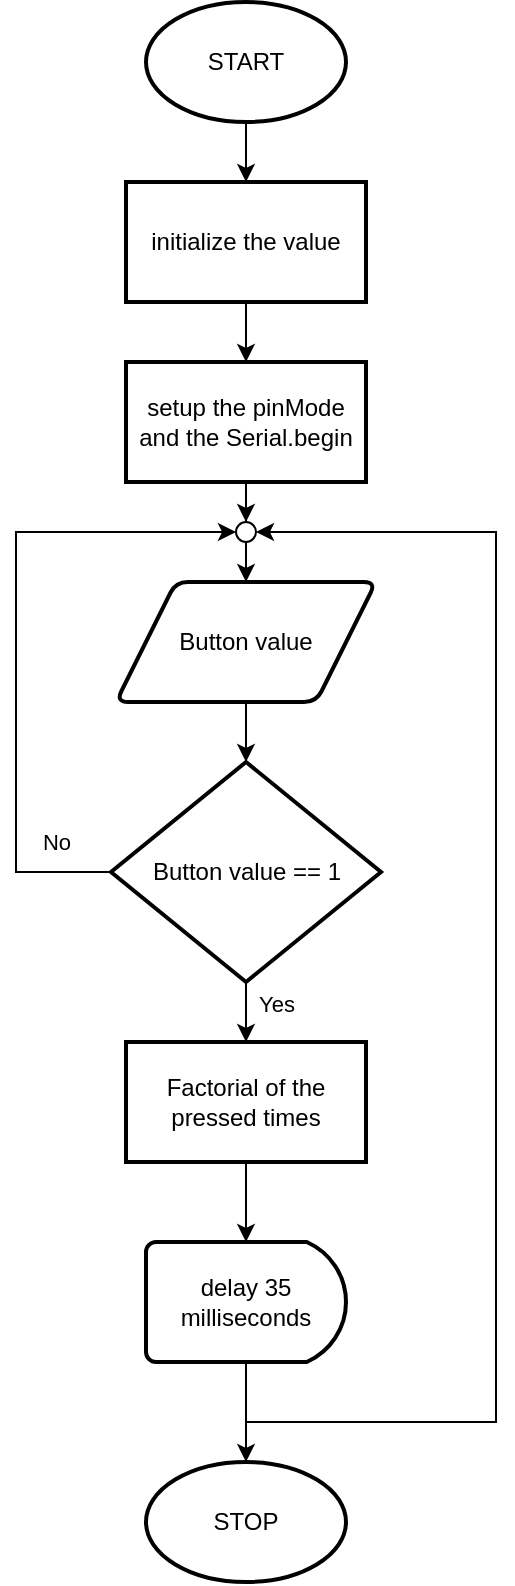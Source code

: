 <mxfile version="24.2.0" type="github">
  <diagram id="C5RBs43oDa-KdzZeNtuy" name="Page-1">
    <mxGraphModel dx="1235" dy="655" grid="1" gridSize="10" guides="1" tooltips="1" connect="1" arrows="1" fold="1" page="1" pageScale="1" pageWidth="827" pageHeight="1169" math="0" shadow="0">
      <root>
        <mxCell id="WIyWlLk6GJQsqaUBKTNV-0" />
        <mxCell id="WIyWlLk6GJQsqaUBKTNV-1" parent="WIyWlLk6GJQsqaUBKTNV-0" />
        <mxCell id="55BJasFtDEPykcvWfGNE-2" value="" style="edgeStyle=orthogonalEdgeStyle;rounded=0;orthogonalLoop=1;jettySize=auto;html=1;" edge="1" parent="WIyWlLk6GJQsqaUBKTNV-1" source="55BJasFtDEPykcvWfGNE-0" target="55BJasFtDEPykcvWfGNE-1">
          <mxGeometry relative="1" as="geometry" />
        </mxCell>
        <mxCell id="55BJasFtDEPykcvWfGNE-0" value="START" style="strokeWidth=2;html=1;shape=mxgraph.flowchart.start_1;whiteSpace=wrap;" vertex="1" parent="WIyWlLk6GJQsqaUBKTNV-1">
          <mxGeometry x="375" y="90" width="100" height="60" as="geometry" />
        </mxCell>
        <mxCell id="55BJasFtDEPykcvWfGNE-4" value="" style="edgeStyle=orthogonalEdgeStyle;rounded=0;orthogonalLoop=1;jettySize=auto;html=1;" edge="1" parent="WIyWlLk6GJQsqaUBKTNV-1" source="55BJasFtDEPykcvWfGNE-1" target="55BJasFtDEPykcvWfGNE-3">
          <mxGeometry relative="1" as="geometry" />
        </mxCell>
        <mxCell id="55BJasFtDEPykcvWfGNE-1" value="initialize the value" style="whiteSpace=wrap;html=1;strokeWidth=2;" vertex="1" parent="WIyWlLk6GJQsqaUBKTNV-1">
          <mxGeometry x="365" y="180" width="120" height="60" as="geometry" />
        </mxCell>
        <mxCell id="55BJasFtDEPykcvWfGNE-6" value="" style="edgeStyle=orthogonalEdgeStyle;rounded=0;orthogonalLoop=1;jettySize=auto;html=1;entryX=0.5;entryY=0;entryDx=0;entryDy=0;entryPerimeter=0;" edge="1" parent="WIyWlLk6GJQsqaUBKTNV-1" source="55BJasFtDEPykcvWfGNE-3" target="55BJasFtDEPykcvWfGNE-12">
          <mxGeometry relative="1" as="geometry" />
        </mxCell>
        <mxCell id="55BJasFtDEPykcvWfGNE-3" value="setup the pinMode and the Serial.begin" style="whiteSpace=wrap;html=1;strokeWidth=2;" vertex="1" parent="WIyWlLk6GJQsqaUBKTNV-1">
          <mxGeometry x="365" y="270" width="120" height="60" as="geometry" />
        </mxCell>
        <mxCell id="55BJasFtDEPykcvWfGNE-7" style="edgeStyle=orthogonalEdgeStyle;rounded=0;orthogonalLoop=1;jettySize=auto;html=1;entryX=0;entryY=0.5;entryDx=0;entryDy=0;entryPerimeter=0;exitX=0;exitY=0.5;exitDx=0;exitDy=0;" edge="1" parent="WIyWlLk6GJQsqaUBKTNV-1" source="55BJasFtDEPykcvWfGNE-5" target="55BJasFtDEPykcvWfGNE-12">
          <mxGeometry relative="1" as="geometry">
            <mxPoint x="425" y="340" as="targetPoint" />
            <Array as="points">
              <mxPoint x="310" y="525" />
              <mxPoint x="310" y="355" />
            </Array>
          </mxGeometry>
        </mxCell>
        <mxCell id="55BJasFtDEPykcvWfGNE-8" value="No" style="edgeLabel;html=1;align=center;verticalAlign=middle;resizable=0;points=[];" vertex="1" connectable="0" parent="55BJasFtDEPykcvWfGNE-7">
          <mxGeometry x="-0.738" y="-1" relative="1" as="geometry">
            <mxPoint x="15" y="-14" as="offset" />
          </mxGeometry>
        </mxCell>
        <mxCell id="55BJasFtDEPykcvWfGNE-10" value="" style="edgeStyle=orthogonalEdgeStyle;rounded=0;orthogonalLoop=1;jettySize=auto;html=1;" edge="1" parent="WIyWlLk6GJQsqaUBKTNV-1" source="55BJasFtDEPykcvWfGNE-5" target="55BJasFtDEPykcvWfGNE-9">
          <mxGeometry relative="1" as="geometry" />
        </mxCell>
        <mxCell id="55BJasFtDEPykcvWfGNE-11" value="Yes" style="edgeLabel;html=1;align=center;verticalAlign=middle;resizable=0;points=[];" vertex="1" connectable="0" parent="55BJasFtDEPykcvWfGNE-10">
          <mxGeometry x="-0.581" y="1" relative="1" as="geometry">
            <mxPoint x="14" as="offset" />
          </mxGeometry>
        </mxCell>
        <mxCell id="55BJasFtDEPykcvWfGNE-5" value="Button value == 1" style="rhombus;whiteSpace=wrap;html=1;strokeWidth=2;" vertex="1" parent="WIyWlLk6GJQsqaUBKTNV-1">
          <mxGeometry x="357.5" y="470" width="135" height="110" as="geometry" />
        </mxCell>
        <mxCell id="55BJasFtDEPykcvWfGNE-22" value="" style="edgeStyle=orthogonalEdgeStyle;rounded=0;orthogonalLoop=1;jettySize=auto;html=1;entryX=0.5;entryY=0;entryDx=0;entryDy=0;entryPerimeter=0;" edge="1" parent="WIyWlLk6GJQsqaUBKTNV-1" source="55BJasFtDEPykcvWfGNE-9" target="55BJasFtDEPykcvWfGNE-23">
          <mxGeometry relative="1" as="geometry">
            <mxPoint x="425" y="700" as="targetPoint" />
          </mxGeometry>
        </mxCell>
        <mxCell id="55BJasFtDEPykcvWfGNE-9" value="Factorial of the pressed times" style="whiteSpace=wrap;html=1;strokeWidth=2;" vertex="1" parent="WIyWlLk6GJQsqaUBKTNV-1">
          <mxGeometry x="365" y="610" width="120" height="60" as="geometry" />
        </mxCell>
        <mxCell id="55BJasFtDEPykcvWfGNE-15" value="" style="edgeStyle=orthogonalEdgeStyle;rounded=0;orthogonalLoop=1;jettySize=auto;html=1;" edge="1" parent="WIyWlLk6GJQsqaUBKTNV-1" source="55BJasFtDEPykcvWfGNE-17" target="55BJasFtDEPykcvWfGNE-5">
          <mxGeometry relative="1" as="geometry" />
        </mxCell>
        <mxCell id="55BJasFtDEPykcvWfGNE-12" value="" style="verticalLabelPosition=bottom;verticalAlign=top;html=1;shape=mxgraph.flowchart.on-page_reference;" vertex="1" parent="WIyWlLk6GJQsqaUBKTNV-1">
          <mxGeometry x="420" y="350" width="10" height="10" as="geometry" />
        </mxCell>
        <mxCell id="55BJasFtDEPykcvWfGNE-18" value="" style="edgeStyle=orthogonalEdgeStyle;rounded=0;orthogonalLoop=1;jettySize=auto;html=1;" edge="1" parent="WIyWlLk6GJQsqaUBKTNV-1" source="55BJasFtDEPykcvWfGNE-12" target="55BJasFtDEPykcvWfGNE-17">
          <mxGeometry relative="1" as="geometry">
            <mxPoint x="425" y="360" as="sourcePoint" />
            <mxPoint x="425" y="470" as="targetPoint" />
          </mxGeometry>
        </mxCell>
        <mxCell id="55BJasFtDEPykcvWfGNE-17" value="Button value" style="shape=parallelogram;html=1;strokeWidth=2;perimeter=parallelogramPerimeter;whiteSpace=wrap;rounded=1;arcSize=12;size=0.23;" vertex="1" parent="WIyWlLk6GJQsqaUBKTNV-1">
          <mxGeometry x="360" y="380" width="130" height="60" as="geometry" />
        </mxCell>
        <mxCell id="55BJasFtDEPykcvWfGNE-20" style="edgeStyle=orthogonalEdgeStyle;rounded=0;orthogonalLoop=1;jettySize=auto;html=1;entryX=1;entryY=0.5;entryDx=0;entryDy=0;entryPerimeter=0;" edge="1" parent="WIyWlLk6GJQsqaUBKTNV-1" target="55BJasFtDEPykcvWfGNE-12">
          <mxGeometry relative="1" as="geometry">
            <mxPoint x="425" y="800" as="sourcePoint" />
            <Array as="points">
              <mxPoint x="550" y="355" />
            </Array>
          </mxGeometry>
        </mxCell>
        <mxCell id="55BJasFtDEPykcvWfGNE-25" value="" style="edgeStyle=orthogonalEdgeStyle;rounded=0;orthogonalLoop=1;jettySize=auto;html=1;" edge="1" parent="WIyWlLk6GJQsqaUBKTNV-1" source="55BJasFtDEPykcvWfGNE-23" target="55BJasFtDEPykcvWfGNE-24">
          <mxGeometry relative="1" as="geometry" />
        </mxCell>
        <mxCell id="55BJasFtDEPykcvWfGNE-23" value="delay 35 milliseconds" style="strokeWidth=2;html=1;shape=mxgraph.flowchart.delay;whiteSpace=wrap;" vertex="1" parent="WIyWlLk6GJQsqaUBKTNV-1">
          <mxGeometry x="375" y="710" width="100" height="60" as="geometry" />
        </mxCell>
        <mxCell id="55BJasFtDEPykcvWfGNE-24" value="STOP" style="strokeWidth=2;html=1;shape=mxgraph.flowchart.start_1;whiteSpace=wrap;" vertex="1" parent="WIyWlLk6GJQsqaUBKTNV-1">
          <mxGeometry x="375" y="820" width="100" height="60" as="geometry" />
        </mxCell>
      </root>
    </mxGraphModel>
  </diagram>
</mxfile>
